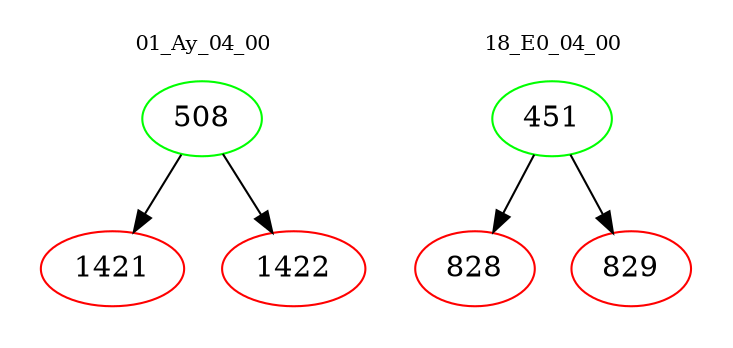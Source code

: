 digraph{
subgraph cluster_0 {
color = white
label = "01_Ay_04_00";
fontsize=10;
T0_508 [label="508", color="green"]
T0_508 -> T0_1421 [color="black"]
T0_1421 [label="1421", color="red"]
T0_508 -> T0_1422 [color="black"]
T0_1422 [label="1422", color="red"]
}
subgraph cluster_1 {
color = white
label = "18_E0_04_00";
fontsize=10;
T1_451 [label="451", color="green"]
T1_451 -> T1_828 [color="black"]
T1_828 [label="828", color="red"]
T1_451 -> T1_829 [color="black"]
T1_829 [label="829", color="red"]
}
}

